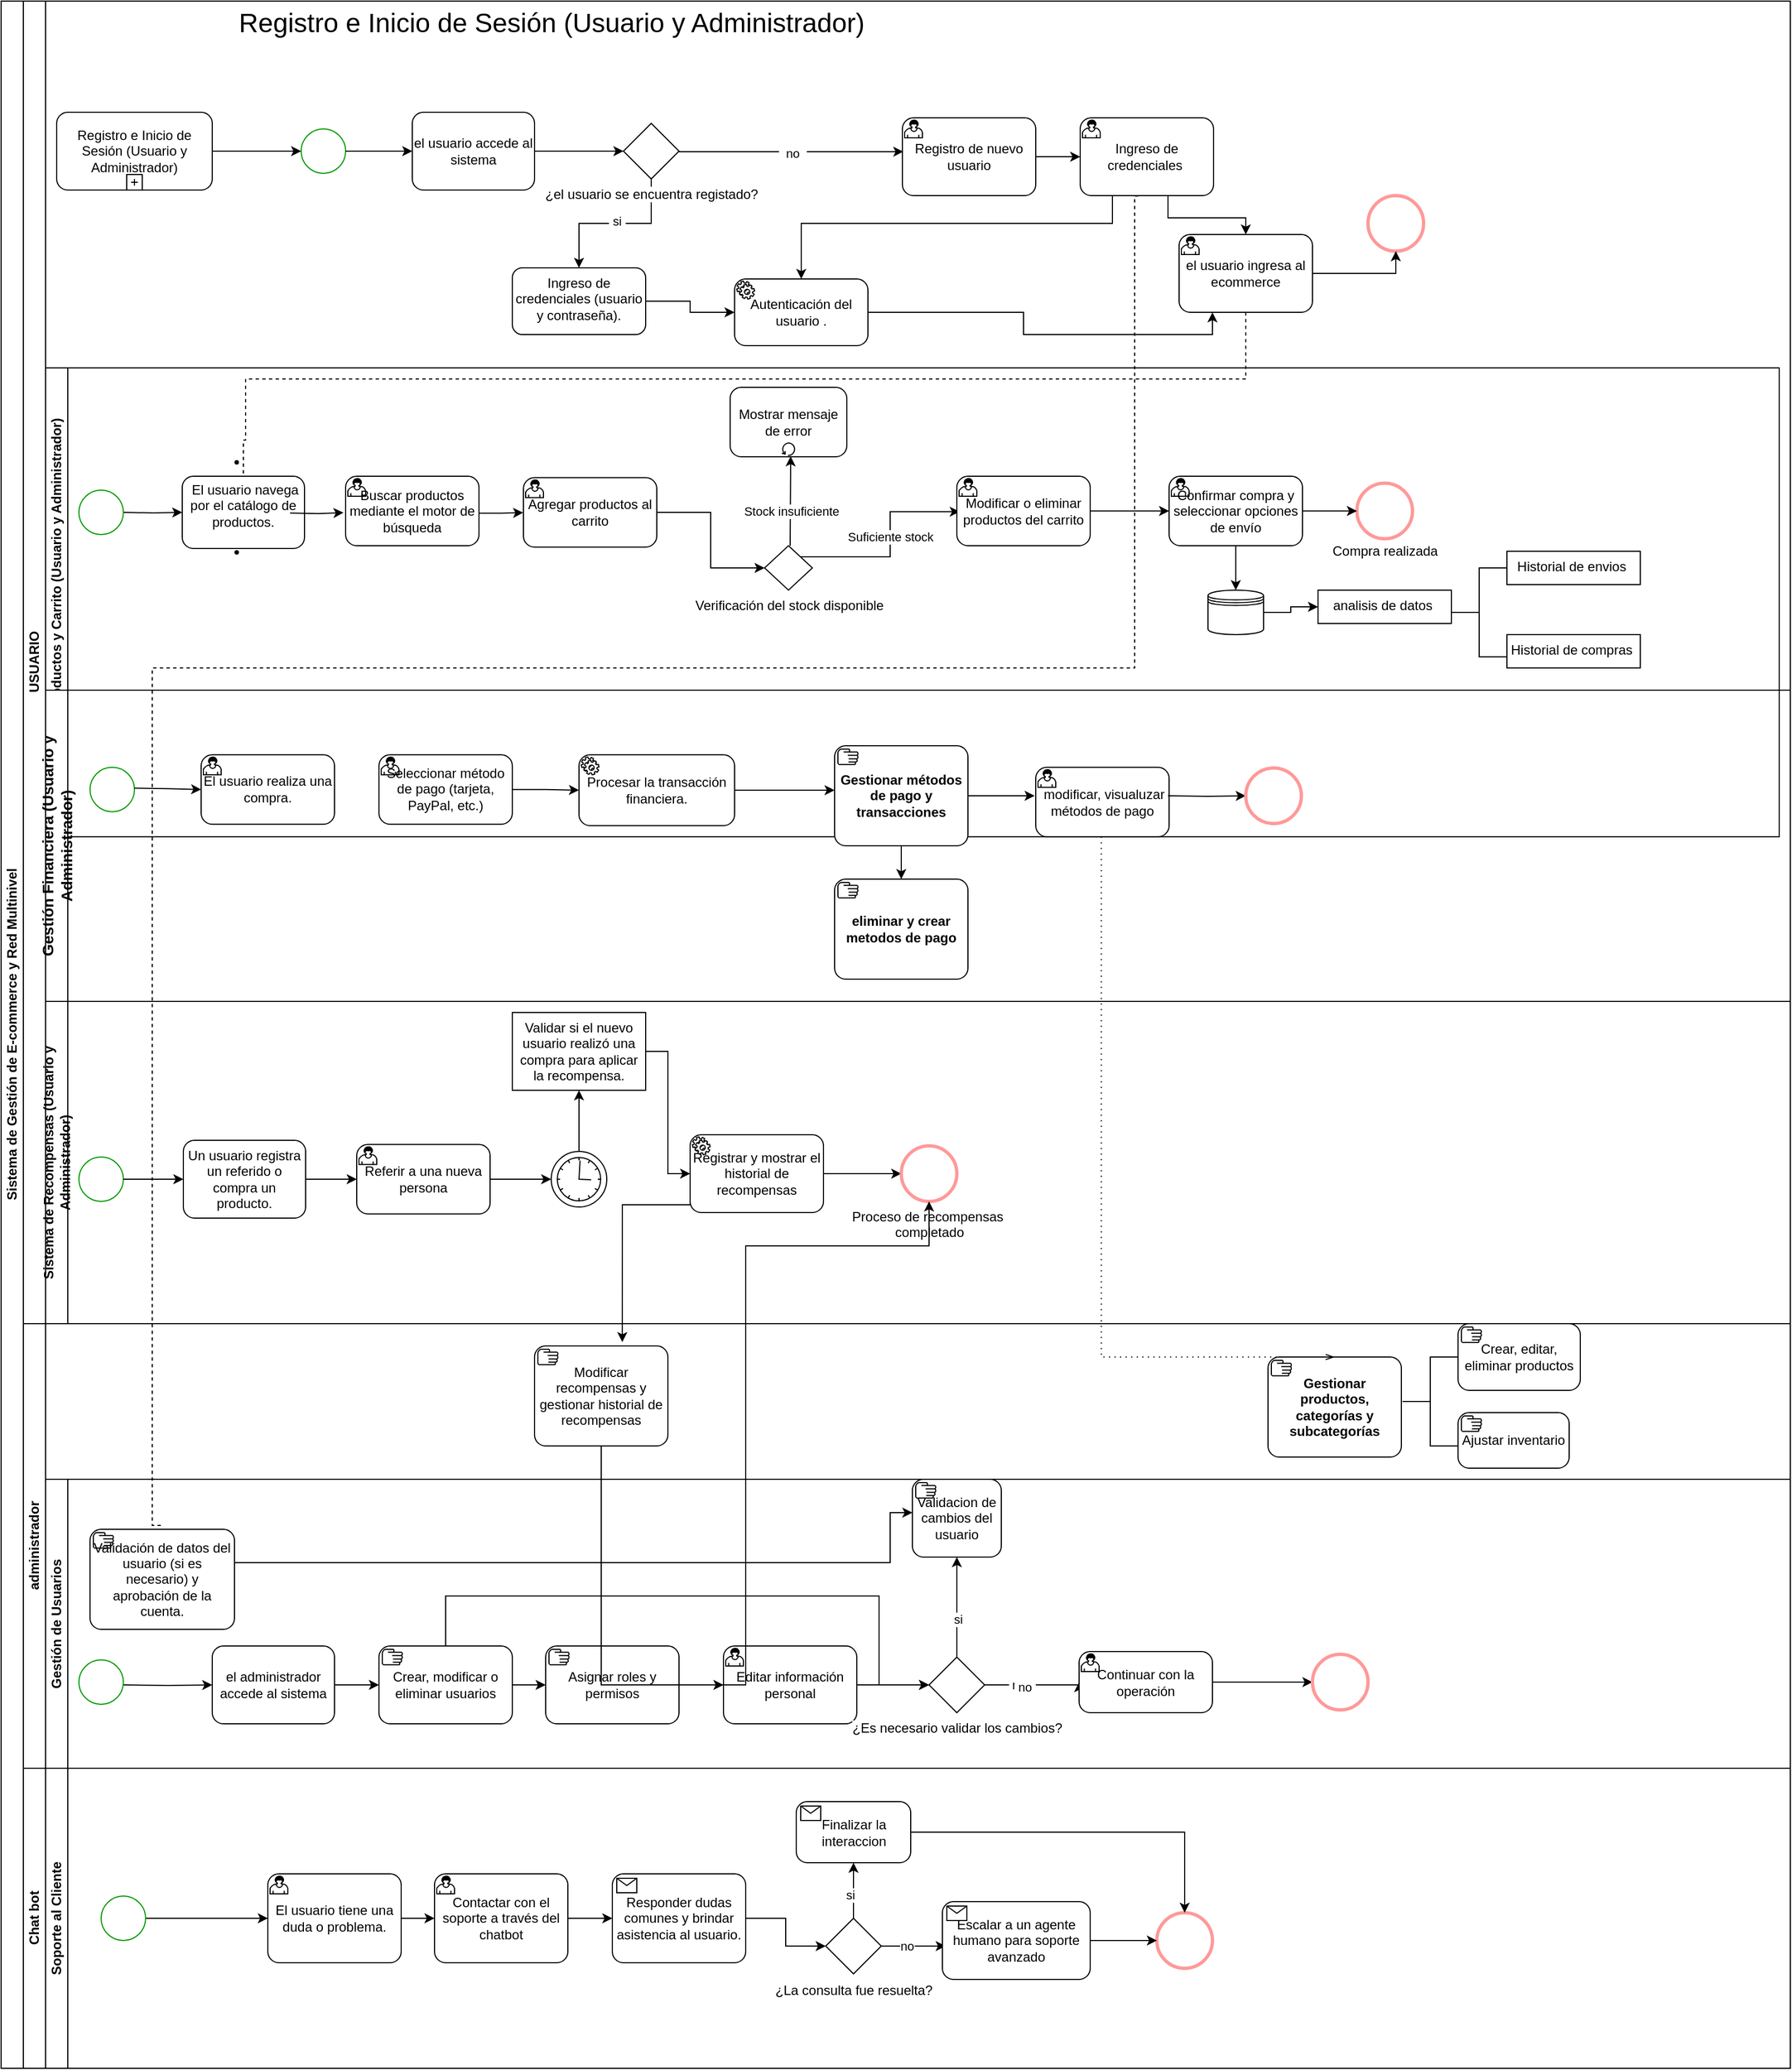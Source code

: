 <mxfile version="24.7.7">
  <diagram id="prtHgNgQTEPvFCAcTncT" name="Page-1">
    <mxGraphModel grid="1" page="1" gridSize="10" guides="1" tooltips="1" connect="1" arrows="1" fold="1" pageScale="1" pageWidth="827" pageHeight="1169" math="0" shadow="0">
      <root>
        <mxCell id="0" />
        <mxCell id="1" parent="0" />
        <mxCell id="dNxyNK7c78bLwvsdeMH5-19" value=" Sistema de Gestión de E-commerce y Red Multinivel" style="swimlane;html=1;childLayout=stackLayout;resizeParent=1;resizeParentMax=0;horizontal=0;startSize=20;horizontalStack=0;" vertex="1" parent="1">
          <mxGeometry x="60" y="-190" width="1610" height="1860" as="geometry" />
        </mxCell>
        <mxCell id="kRMslQFrHEKZVi2Hvwvo-50" value="" style="edgeStyle=orthogonalEdgeStyle;rounded=0;orthogonalLoop=1;jettySize=auto;html=1;dashed=1;endArrow=none;endFill=0;exitX=0.435;exitY=1.005;exitDx=0;exitDy=0;exitPerimeter=0;entryX=0.504;entryY=-0.039;entryDx=0;entryDy=0;entryPerimeter=0;" edge="1" parent="dNxyNK7c78bLwvsdeMH5-19" source="kRMslQFrHEKZVi2Hvwvo-38" target="kRMslQFrHEKZVi2Hvwvo-49">
          <mxGeometry relative="1" as="geometry">
            <mxPoint x="310" y="450" as="sourcePoint" />
            <mxPoint x="170" y="460" as="targetPoint" />
            <Array as="points">
              <mxPoint x="1020" y="175" />
              <mxPoint x="1020" y="600" />
              <mxPoint x="136" y="600" />
            </Array>
          </mxGeometry>
        </mxCell>
        <mxCell id="dNxyNK7c78bLwvsdeMH5-20" value="USUARIO" style="swimlane;html=1;startSize=20;horizontal=0;" vertex="1" parent="dNxyNK7c78bLwvsdeMH5-19">
          <mxGeometry x="20" width="1590" height="1190" as="geometry">
            <mxRectangle x="20" width="1280" height="30" as="alternateBounds" />
          </mxGeometry>
        </mxCell>
        <mxCell id="dNxyNK7c78bLwvsdeMH5-23" value="" style="ellipse;whiteSpace=wrap;html=1;strokeColor=#009900;" vertex="1" parent="dNxyNK7c78bLwvsdeMH5-20">
          <mxGeometry x="250" y="115" width="40" height="40" as="geometry" />
        </mxCell>
        <mxCell id="kRMslQFrHEKZVi2Hvwvo-9" value="Registro e Inicio de Sesión (Usuario y Administrador)" style="points=[[0.25,0,0],[0.5,0,0],[0.75,0,0],[1,0.25,0],[1,0.5,0],[1,0.75,0],[0.75,1,0],[0.5,1,0],[0.25,1,0],[0,0.75,0],[0,0.5,0],[0,0.25,0]];shape=mxgraph.bpmn.task;whiteSpace=wrap;rectStyle=rounded;size=10;html=1;container=1;expand=0;collapsible=0;taskMarker=abstract;isLoopSub=1;" vertex="1" parent="dNxyNK7c78bLwvsdeMH5-20">
          <mxGeometry x="30" y="100" width="140" height="70" as="geometry" />
        </mxCell>
        <mxCell id="kRMslQFrHEKZVi2Hvwvo-16" value="el usuario accede al sistema" style="points=[[0.25,0,0],[0.5,0,0],[0.75,0,0],[1,0.25,0],[1,0.5,0],[1,0.75,0],[0.75,1,0],[0.5,1,0],[0.25,1,0],[0,0.75,0],[0,0.5,0],[0,0.25,0]];shape=mxgraph.bpmn.task;whiteSpace=wrap;rectStyle=rounded;size=10;html=1;container=1;expand=0;collapsible=0;taskMarker=abstract;" vertex="1" parent="dNxyNK7c78bLwvsdeMH5-20">
          <mxGeometry x="350" y="100" width="110" height="70" as="geometry" />
        </mxCell>
        <mxCell id="kRMslQFrHEKZVi2Hvwvo-17" style="edgeStyle=orthogonalEdgeStyle;rounded=0;orthogonalLoop=1;jettySize=auto;html=1;entryX=0;entryY=0.5;entryDx=0;entryDy=0;exitX=1;exitY=0.5;exitDx=0;exitDy=0;exitPerimeter=0;" edge="1" parent="dNxyNK7c78bLwvsdeMH5-20" source="kRMslQFrHEKZVi2Hvwvo-9" target="dNxyNK7c78bLwvsdeMH5-23">
          <mxGeometry relative="1" as="geometry">
            <mxPoint x="191" y="135" as="sourcePoint" />
          </mxGeometry>
        </mxCell>
        <mxCell id="kRMslQFrHEKZVi2Hvwvo-18" style="edgeStyle=orthogonalEdgeStyle;rounded=0;orthogonalLoop=1;jettySize=auto;html=1;entryX=0;entryY=0.5;entryDx=0;entryDy=0;entryPerimeter=0;" edge="1" parent="dNxyNK7c78bLwvsdeMH5-20" source="dNxyNK7c78bLwvsdeMH5-23" target="kRMslQFrHEKZVi2Hvwvo-16">
          <mxGeometry relative="1" as="geometry" />
        </mxCell>
        <mxCell id="kRMslQFrHEKZVi2Hvwvo-33" style="edgeStyle=orthogonalEdgeStyle;rounded=0;orthogonalLoop=1;jettySize=auto;html=1;exitX=1;exitY=0.5;exitDx=0;exitDy=0;exitPerimeter=0;entryX=0;entryY=0.5;entryDx=0;entryDy=0;entryPerimeter=0;" edge="1" parent="dNxyNK7c78bLwvsdeMH5-20" source="kRMslQFrHEKZVi2Hvwvo-25" target="kRMslQFrHEKZVi2Hvwvo-38">
          <mxGeometry relative="1" as="geometry">
            <mxPoint x="741.04" y="190.04" as="targetPoint" />
          </mxGeometry>
        </mxCell>
        <mxCell id="kRMslQFrHEKZVi2Hvwvo-25" value="Registro de nuevo usuario" style="points=[[0.25,0,0],[0.5,0,0],[0.75,0,0],[1,0.25,0],[1,0.5,0],[1,0.75,0],[0.75,1,0],[0.5,1,0],[0.25,1,0],[0,0.75,0],[0,0.5,0],[0,0.25,0]];shape=mxgraph.bpmn.task;whiteSpace=wrap;rectStyle=rounded;size=10;html=1;container=1;expand=0;collapsible=0;taskMarker=user;" vertex="1" parent="dNxyNK7c78bLwvsdeMH5-20">
          <mxGeometry x="791" y="105" width="120" height="70" as="geometry" />
        </mxCell>
        <mxCell id="kRMslQFrHEKZVi2Hvwvo-26" style="edgeStyle=orthogonalEdgeStyle;rounded=0;orthogonalLoop=1;jettySize=auto;html=1;entryX=0.007;entryY=0.435;entryDx=0;entryDy=0;entryPerimeter=0;" edge="1" parent="dNxyNK7c78bLwvsdeMH5-20" source="kRMslQFrHEKZVi2Hvwvo-40" target="kRMslQFrHEKZVi2Hvwvo-25">
          <mxGeometry relative="1" as="geometry">
            <Array as="points">
              <mxPoint x="781" y="135" />
            </Array>
          </mxGeometry>
        </mxCell>
        <mxCell id="kRMslQFrHEKZVi2Hvwvo-42" value="&amp;nbsp; no&amp;nbsp;&amp;nbsp;" style="edgeLabel;html=1;align=center;verticalAlign=middle;resizable=0;points=[];" connectable="0" vertex="1" parent="kRMslQFrHEKZVi2Hvwvo-26">
          <mxGeometry x="0.007" y="-1" relative="1" as="geometry">
            <mxPoint as="offset" />
          </mxGeometry>
        </mxCell>
        <mxCell id="kRMslQFrHEKZVi2Hvwvo-53" style="edgeStyle=orthogonalEdgeStyle;rounded=0;orthogonalLoop=1;jettySize=auto;html=1;exitX=0.25;exitY=1;exitDx=0;exitDy=0;exitPerimeter=0;" edge="1" parent="dNxyNK7c78bLwvsdeMH5-20" source="kRMslQFrHEKZVi2Hvwvo-38" target="kRMslQFrHEKZVi2Hvwvo-47">
          <mxGeometry relative="1" as="geometry">
            <Array as="points">
              <mxPoint x="980" y="175" />
              <mxPoint x="980" y="200" />
              <mxPoint x="700" y="200" />
            </Array>
          </mxGeometry>
        </mxCell>
        <mxCell id="kRMslQFrHEKZVi2Hvwvo-57" style="edgeStyle=orthogonalEdgeStyle;rounded=0;orthogonalLoop=1;jettySize=auto;html=1;entryX=0.5;entryY=0;entryDx=0;entryDy=0;entryPerimeter=0;" edge="1" parent="dNxyNK7c78bLwvsdeMH5-20" source="kRMslQFrHEKZVi2Hvwvo-38" target="A47py78D23ngzEgBXKSp-94">
          <mxGeometry relative="1" as="geometry">
            <Array as="points">
              <mxPoint x="1030" y="195" />
              <mxPoint x="1100" y="195" />
            </Array>
          </mxGeometry>
        </mxCell>
        <mxCell id="kRMslQFrHEKZVi2Hvwvo-38" value="Ingreso de credenciales&amp;nbsp;" style="points=[[0.25,0,0],[0.5,0,0],[0.75,0,0],[1,0.25,0],[1,0.5,0],[1,0.75,0],[0.75,1,0],[0.5,1,0],[0.25,1,0],[0,0.75,0],[0,0.5,0],[0,0.25,0]];shape=mxgraph.bpmn.task;whiteSpace=wrap;rectStyle=rounded;size=10;html=1;container=1;expand=0;collapsible=0;taskMarker=user;" vertex="1" parent="dNxyNK7c78bLwvsdeMH5-20">
          <mxGeometry x="951" y="105" width="120" height="70" as="geometry" />
        </mxCell>
        <mxCell id="kRMslQFrHEKZVi2Hvwvo-39" value="" style="edgeStyle=orthogonalEdgeStyle;rounded=0;orthogonalLoop=1;jettySize=auto;html=1;entryX=0;entryY=0.5;entryDx=0;entryDy=0;entryPerimeter=0;" edge="1" parent="dNxyNK7c78bLwvsdeMH5-20" source="kRMslQFrHEKZVi2Hvwvo-16" target="kRMslQFrHEKZVi2Hvwvo-40">
          <mxGeometry relative="1" as="geometry">
            <mxPoint x="651" y="195" as="sourcePoint" />
            <mxPoint x="861" y="195" as="targetPoint" />
          </mxGeometry>
        </mxCell>
        <mxCell id="kRMslQFrHEKZVi2Hvwvo-46" value="" style="edgeStyle=orthogonalEdgeStyle;rounded=0;orthogonalLoop=1;jettySize=auto;html=1;" edge="1" parent="dNxyNK7c78bLwvsdeMH5-20" source="kRMslQFrHEKZVi2Hvwvo-40" target="kRMslQFrHEKZVi2Hvwvo-43">
          <mxGeometry relative="1" as="geometry" />
        </mxCell>
        <mxCell id="kRMslQFrHEKZVi2Hvwvo-54" value="&amp;nbsp;si&amp;nbsp;" style="edgeLabel;html=1;align=center;verticalAlign=middle;resizable=0;points=[];" connectable="0" vertex="1" parent="kRMslQFrHEKZVi2Hvwvo-46">
          <mxGeometry x="-0.017" y="-2" relative="1" as="geometry">
            <mxPoint as="offset" />
          </mxGeometry>
        </mxCell>
        <mxCell id="kRMslQFrHEKZVi2Hvwvo-40" value="¿el usuario se encuentra registado?" style="points=[[0.25,0.25,0],[0.5,0,0],[0.75,0.25,0],[1,0.5,0],[0.75,0.75,0],[0.5,1,0],[0.25,0.75,0],[0,0.5,0]];shape=mxgraph.bpmn.gateway2;html=1;verticalLabelPosition=bottom;labelBackgroundColor=#ffffff;verticalAlign=top;align=center;perimeter=rhombusPerimeter;outlineConnect=0;outline=none;symbol=none;" vertex="1" parent="dNxyNK7c78bLwvsdeMH5-20">
          <mxGeometry x="540" y="110" width="50" height="50" as="geometry" />
        </mxCell>
        <mxCell id="kRMslQFrHEKZVi2Hvwvo-43" value="Ingreso de credenciales (usuario y contraseña)." style="rounded=1;whiteSpace=wrap;html=1;verticalAlign=top;labelBackgroundColor=#ffffff;" vertex="1" parent="dNxyNK7c78bLwvsdeMH5-20">
          <mxGeometry x="440" y="240" width="120" height="60" as="geometry" />
        </mxCell>
        <mxCell id="kRMslQFrHEKZVi2Hvwvo-56" style="edgeStyle=orthogonalEdgeStyle;rounded=0;orthogonalLoop=1;jettySize=auto;html=1;entryX=0.25;entryY=1;entryDx=0;entryDy=0;entryPerimeter=0;" edge="1" parent="dNxyNK7c78bLwvsdeMH5-20" source="kRMslQFrHEKZVi2Hvwvo-47" target="A47py78D23ngzEgBXKSp-94">
          <mxGeometry relative="1" as="geometry">
            <Array as="points">
              <mxPoint x="900" y="280" />
              <mxPoint x="900" y="300" />
              <mxPoint x="1070" y="300" />
            </Array>
          </mxGeometry>
        </mxCell>
        <mxCell id="kRMslQFrHEKZVi2Hvwvo-47" value="Autenticación del usuario ." style="points=[[0.25,0,0],[0.5,0,0],[0.75,0,0],[1,0.25,0],[1,0.5,0],[1,0.75,0],[0.75,1,0],[0.5,1,0],[0.25,1,0],[0,0.75,0],[0,0.5,0],[0,0.25,0]];shape=mxgraph.bpmn.task;whiteSpace=wrap;rectStyle=rounded;size=10;html=1;container=1;expand=0;collapsible=0;taskMarker=service;" vertex="1" parent="dNxyNK7c78bLwvsdeMH5-20">
          <mxGeometry x="640" y="250" width="120" height="60" as="geometry" />
        </mxCell>
        <mxCell id="kRMslQFrHEKZVi2Hvwvo-48" style="edgeStyle=orthogonalEdgeStyle;rounded=0;orthogonalLoop=1;jettySize=auto;html=1;entryX=0;entryY=0.5;entryDx=0;entryDy=0;entryPerimeter=0;" edge="1" parent="dNxyNK7c78bLwvsdeMH5-20" source="kRMslQFrHEKZVi2Hvwvo-43" target="kRMslQFrHEKZVi2Hvwvo-47">
          <mxGeometry relative="1" as="geometry" />
        </mxCell>
        <mxCell id="kRMslQFrHEKZVi2Hvwvo-55" value="" style="points=[[0.145,0.145,0],[0.5,0,0],[0.855,0.145,0],[1,0.5,0],[0.855,0.855,0],[0.5,1,0],[0.145,0.855,0],[0,0.5,0]];shape=mxgraph.bpmn.event;html=1;verticalLabelPosition=bottom;labelBackgroundColor=#ffffff;verticalAlign=top;align=center;perimeter=ellipsePerimeter;outlineConnect=0;aspect=fixed;outline=end;symbol=terminate2;strokeColor=#FF9999;" vertex="1" parent="dNxyNK7c78bLwvsdeMH5-20">
          <mxGeometry x="1210" y="175" width="50" height="50" as="geometry" />
        </mxCell>
        <mxCell id="OOzf54ysDq5W26KnDFyI-5" value="&lt;div&gt;&lt;font style=&quot;font-size: 24px;&quot;&gt;Registro e Inicio de Sesión (Usuario y Administrador)&lt;/font&gt;&lt;br&gt;&lt;/div&gt;" style="text;html=1;align=center;verticalAlign=middle;resizable=0;points=[];autosize=1;strokeColor=none;fillColor=none;" vertex="1" parent="dNxyNK7c78bLwvsdeMH5-20">
          <mxGeometry x="180" width="590" height="40" as="geometry" />
        </mxCell>
        <mxCell id="A47py78D23ngzEgBXKSp-87" value="&lt;div style=&quot;&quot;&gt;&amp;nbsp;Gestión de Productos y Carrito (Usuario y Administrador)&lt;br&gt;&lt;/div&gt;" style="swimlane;startSize=20;horizontal=0;html=1;whiteSpace=wrap;" vertex="1" parent="dNxyNK7c78bLwvsdeMH5-20">
          <mxGeometry x="20" y="330" width="1560" height="421.88" as="geometry" />
        </mxCell>
        <mxCell id="A47py78D23ngzEgBXKSp-92" style="edgeStyle=orthogonalEdgeStyle;rounded=0;orthogonalLoop=1;jettySize=auto;html=1;entryX=0;entryY=0.5;entryDx=0;entryDy=0;entryPerimeter=0;" edge="1" parent="A47py78D23ngzEgBXKSp-87" target="A47py78D23ngzEgBXKSp-90">
          <mxGeometry relative="1" as="geometry">
            <mxPoint x="120" y="130" as="targetPoint" />
            <mxPoint x="70.0" y="130" as="sourcePoint" />
          </mxGeometry>
        </mxCell>
        <mxCell id="A47py78D23ngzEgBXKSp-89" value="" style="ellipse;whiteSpace=wrap;html=1;strokeColor=#009900;" vertex="1" parent="A47py78D23ngzEgBXKSp-87">
          <mxGeometry x="30" y="110" width="40" height="40" as="geometry" />
        </mxCell>
        <mxCell id="A47py78D23ngzEgBXKSp-90" value="&lt;li&gt;&lt;p&gt;&amp;nbsp;El usuario navega por el catálogo de productos.&lt;/p&gt;&lt;/li&gt;&lt;li&gt;&lt;p&gt;&lt;/p&gt;&lt;/li&gt;" style="points=[[0.25,0,0],[0.5,0,0],[0.75,0,0],[1,0.25,0],[1,0.5,0],[1,0.75,0],[0.75,1,0],[0.5,1,0],[0.25,1,0],[0,0.75,0],[0,0.5,0],[0,0.25,0]];shape=mxgraph.bpmn.task;whiteSpace=wrap;rectStyle=rounded;size=10;html=1;container=1;expand=0;collapsible=0;taskMarker=abstract;" vertex="1" parent="A47py78D23ngzEgBXKSp-87">
          <mxGeometry x="123" y="97.5" width="110" height="65" as="geometry" />
        </mxCell>
        <mxCell id="A47py78D23ngzEgBXKSp-96" value="Buscar productos mediante el motor de búsqueda" style="points=[[0.25,0,0],[0.5,0,0],[0.75,0,0],[1,0.25,0],[1,0.5,0],[1,0.75,0],[0.75,1,0],[0.5,1,0],[0.25,1,0],[0,0.75,0],[0,0.5,0],[0,0.25,0]];shape=mxgraph.bpmn.task;whiteSpace=wrap;rectStyle=rounded;size=10;html=1;container=1;expand=0;collapsible=0;taskMarker=user;" vertex="1" parent="A47py78D23ngzEgBXKSp-87">
          <mxGeometry x="270" y="97.5" width="120" height="62.5" as="geometry" />
        </mxCell>
        <mxCell id="A47py78D23ngzEgBXKSp-97" style="edgeStyle=orthogonalEdgeStyle;rounded=0;orthogonalLoop=1;jettySize=auto;html=1;entryX=-0.016;entryY=0.525;entryDx=0;entryDy=0;entryPerimeter=0;" edge="1" parent="A47py78D23ngzEgBXKSp-87" target="A47py78D23ngzEgBXKSp-96">
          <mxGeometry relative="1" as="geometry">
            <mxPoint x="220" y="130.63" as="sourcePoint" />
            <mxPoint x="257" y="129.38" as="targetPoint" />
          </mxGeometry>
        </mxCell>
        <mxCell id="A47py78D23ngzEgBXKSp-99" style="edgeStyle=orthogonalEdgeStyle;rounded=0;orthogonalLoop=1;jettySize=auto;html=1;entryX=-0.002;entryY=0.546;entryDx=0;entryDy=0;entryPerimeter=0;exitX=0.996;exitY=0.531;exitDx=0;exitDy=0;exitPerimeter=0;" edge="1" parent="A47py78D23ngzEgBXKSp-87" source="A47py78D23ngzEgBXKSp-96">
          <mxGeometry relative="1" as="geometry">
            <mxPoint x="380" y="130.621" as="sourcePoint" />
            <mxPoint x="429.76" y="130.26" as="targetPoint" />
            <Array as="points">
              <mxPoint x="410" y="131" />
            </Array>
          </mxGeometry>
        </mxCell>
        <mxCell id="A47py78D23ngzEgBXKSp-108" style="edgeStyle=orthogonalEdgeStyle;rounded=0;orthogonalLoop=1;jettySize=auto;html=1;" edge="1" parent="A47py78D23ngzEgBXKSp-87" source="A47py78D23ngzEgBXKSp-100" target="A47py78D23ngzEgBXKSp-101">
          <mxGeometry relative="1" as="geometry">
            <mxPoint x="610" y="160" as="targetPoint" />
          </mxGeometry>
        </mxCell>
        <mxCell id="A47py78D23ngzEgBXKSp-100" value="Agregar productos al carrito" style="points=[[0.25,0,0],[0.5,0,0],[0.75,0,0],[1,0.25,0],[1,0.5,0],[1,0.75,0],[0.75,1,0],[0.5,1,0],[0.25,1,0],[0,0.75,0],[0,0.5,0],[0,0.25,0]];shape=mxgraph.bpmn.task;whiteSpace=wrap;rectStyle=rounded;size=10;html=1;container=1;expand=0;collapsible=0;taskMarker=user;" vertex="1" parent="A47py78D23ngzEgBXKSp-87">
          <mxGeometry x="430" y="98.75" width="120" height="62.5" as="geometry" />
        </mxCell>
        <mxCell id="A47py78D23ngzEgBXKSp-101" value="Verificación del stock disponible" style="points=[[0.25,0.25,0],[0.5,0,0],[0.75,0.25,0],[1,0.5,0],[0.75,0.75,0],[0.5,1,0],[0.25,0.75,0],[0,0.5,0]];shape=mxgraph.bpmn.gateway2;html=1;verticalLabelPosition=bottom;labelBackgroundColor=#ffffff;verticalAlign=top;align=center;perimeter=rhombusPerimeter;outlineConnect=0;outline=none;symbol=none;" vertex="1" parent="A47py78D23ngzEgBXKSp-87">
          <mxGeometry x="647" y="160" width="43" height="40" as="geometry" />
        </mxCell>
        <mxCell id="A47py78D23ngzEgBXKSp-104" style="edgeStyle=orthogonalEdgeStyle;rounded=0;orthogonalLoop=1;jettySize=auto;html=1;entryX=0.519;entryY=0.993;entryDx=0;entryDy=0;entryPerimeter=0;" edge="1" parent="A47py78D23ngzEgBXKSp-87" target="A47py78D23ngzEgBXKSp-107">
          <mxGeometry relative="1" as="geometry">
            <mxPoint x="670" y="160" as="sourcePoint" />
            <mxPoint x="635" y="100" as="targetPoint" />
          </mxGeometry>
        </mxCell>
        <mxCell id="A47py78D23ngzEgBXKSp-106" value="Stock insuficiente" style="edgeLabel;html=1;align=center;verticalAlign=middle;resizable=0;points=[];" connectable="0" vertex="1" parent="A47py78D23ngzEgBXKSp-104">
          <mxGeometry x="-0.229" y="-1" relative="1" as="geometry">
            <mxPoint as="offset" />
          </mxGeometry>
        </mxCell>
        <mxCell id="A47py78D23ngzEgBXKSp-105" style="edgeStyle=orthogonalEdgeStyle;rounded=0;orthogonalLoop=1;jettySize=auto;html=1;entryX=0.022;entryY=0.511;entryDx=0;entryDy=0;entryPerimeter=0;exitX=0.75;exitY=0.25;exitDx=0;exitDy=0;exitPerimeter=0;" edge="1" parent="A47py78D23ngzEgBXKSp-87" source="A47py78D23ngzEgBXKSp-101" target="A47py78D23ngzEgBXKSp-109">
          <mxGeometry relative="1" as="geometry">
            <mxPoint x="700" y="180" as="sourcePoint" />
            <mxPoint x="790" y="130" as="targetPoint" />
            <Array as="points">
              <mxPoint x="760" y="170" />
              <mxPoint x="760" y="129" />
            </Array>
          </mxGeometry>
        </mxCell>
        <mxCell id="A47py78D23ngzEgBXKSp-303" value="Suficiente stock" style="edgeLabel;html=1;align=center;verticalAlign=middle;resizable=0;points=[];" connectable="0" vertex="1" parent="A47py78D23ngzEgBXKSp-105">
          <mxGeometry x="0.079" relative="1" as="geometry">
            <mxPoint as="offset" />
          </mxGeometry>
        </mxCell>
        <mxCell id="A47py78D23ngzEgBXKSp-107" value="Mostrar mensaje de error" style="points=[[0.25,0,0],[0.5,0,0],[0.75,0,0],[1,0.25,0],[1,0.5,0],[1,0.75,0],[0.75,1,0],[0.5,1,0],[0.25,1,0],[0,0.75,0],[0,0.5,0],[0,0.25,0]];shape=mxgraph.bpmn.task;whiteSpace=wrap;rectStyle=rounded;size=10;html=1;container=1;expand=0;collapsible=0;taskMarker=abstract;isLoopStandard=1;" vertex="1" parent="A47py78D23ngzEgBXKSp-87">
          <mxGeometry x="616" y="17.5" width="105" height="62.5" as="geometry" />
        </mxCell>
        <mxCell id="A47py78D23ngzEgBXKSp-109" value="Modificar o eliminar productos del carrito" style="points=[[0.25,0,0],[0.5,0,0],[0.75,0,0],[1,0.25,0],[1,0.5,0],[1,0.75,0],[0.75,1,0],[0.5,1,0],[0.25,1,0],[0,0.75,0],[0,0.5,0],[0,0.25,0]];shape=mxgraph.bpmn.task;whiteSpace=wrap;rectStyle=rounded;size=10;html=1;container=1;expand=0;collapsible=0;taskMarker=user;" vertex="1" parent="A47py78D23ngzEgBXKSp-87">
          <mxGeometry x="820" y="97.5" width="120" height="62.5" as="geometry" />
        </mxCell>
        <mxCell id="A47py78D23ngzEgBXKSp-112" value="" style="points=[[0.145,0.145,0],[0.5,0,0],[0.855,0.145,0],[1,0.5,0],[0.855,0.855,0],[0.5,1,0],[0.145,0.855,0],[0,0.5,0]];shape=mxgraph.bpmn.event;html=1;verticalLabelPosition=bottom;labelBackgroundColor=#ffffff;verticalAlign=top;align=center;perimeter=ellipsePerimeter;outlineConnect=0;aspect=fixed;outline=end;symbol=terminate2;strokeColor=#FF9999;fontStyle=1" vertex="1" parent="A47py78D23ngzEgBXKSp-87">
          <mxGeometry x="1180" y="103.75" width="50" height="50" as="geometry" />
        </mxCell>
        <mxCell id="A47py78D23ngzEgBXKSp-114" value="Compra realizada" style="text;html=1;align=center;verticalAlign=middle;resizable=0;points=[];autosize=1;strokeColor=none;fillColor=none;" vertex="1" parent="A47py78D23ngzEgBXKSp-87">
          <mxGeometry x="1145" y="150" width="120" height="30" as="geometry" />
        </mxCell>
        <mxCell id="A47py78D23ngzEgBXKSp-296" style="edgeStyle=orthogonalEdgeStyle;rounded=0;orthogonalLoop=1;jettySize=auto;html=1;" edge="1" parent="A47py78D23ngzEgBXKSp-87" source="A47py78D23ngzEgBXKSp-294" target="A47py78D23ngzEgBXKSp-112">
          <mxGeometry relative="1" as="geometry" />
        </mxCell>
        <mxCell id="A47py78D23ngzEgBXKSp-316" style="edgeStyle=orthogonalEdgeStyle;rounded=0;orthogonalLoop=1;jettySize=auto;html=1;entryX=0.5;entryY=0;entryDx=0;entryDy=0;" edge="1" parent="A47py78D23ngzEgBXKSp-87" source="A47py78D23ngzEgBXKSp-294" target="A47py78D23ngzEgBXKSp-315">
          <mxGeometry relative="1" as="geometry">
            <mxPoint x="1071" y="170" as="targetPoint" />
          </mxGeometry>
        </mxCell>
        <mxCell id="A47py78D23ngzEgBXKSp-294" value="Confirmar compra y seleccionar opciones de envío" style="points=[[0.25,0,0],[0.5,0,0],[0.75,0,0],[1,0.25,0],[1,0.5,0],[1,0.75,0],[0.75,1,0],[0.5,1,0],[0.25,1,0],[0,0.75,0],[0,0.5,0],[0,0.25,0]];shape=mxgraph.bpmn.task;whiteSpace=wrap;rectStyle=rounded;size=10;html=1;container=1;expand=0;collapsible=0;taskMarker=user;" vertex="1" parent="A47py78D23ngzEgBXKSp-87">
          <mxGeometry x="1011" y="97.5" width="120" height="62.5" as="geometry" />
        </mxCell>
        <mxCell id="A47py78D23ngzEgBXKSp-295" style="edgeStyle=orthogonalEdgeStyle;rounded=0;orthogonalLoop=1;jettySize=auto;html=1;entryX=0;entryY=0.5;entryDx=0;entryDy=0;entryPerimeter=0;" edge="1" parent="A47py78D23ngzEgBXKSp-87" source="A47py78D23ngzEgBXKSp-109" target="A47py78D23ngzEgBXKSp-294">
          <mxGeometry relative="1" as="geometry" />
        </mxCell>
        <mxCell id="A47py78D23ngzEgBXKSp-319" value="" style="edgeStyle=orthogonalEdgeStyle;rounded=0;orthogonalLoop=1;jettySize=auto;html=1;" edge="1" parent="A47py78D23ngzEgBXKSp-87" source="A47py78D23ngzEgBXKSp-315" target="A47py78D23ngzEgBXKSp-318">
          <mxGeometry relative="1" as="geometry" />
        </mxCell>
        <mxCell id="A47py78D23ngzEgBXKSp-315" value="" style="shape=datastore;html=1;labelPosition=center;verticalLabelPosition=bottom;align=center;verticalAlign=top;" vertex="1" parent="A47py78D23ngzEgBXKSp-87">
          <mxGeometry x="1046" y="200" width="50" height="40" as="geometry" />
        </mxCell>
        <mxCell id="A47py78D23ngzEgBXKSp-318" value="analisis de datos&amp;nbsp;" style="whiteSpace=wrap;html=1;verticalAlign=top;" vertex="1" parent="A47py78D23ngzEgBXKSp-87">
          <mxGeometry x="1145" y="200" width="120" height="30" as="geometry" />
        </mxCell>
        <mxCell id="A47py78D23ngzEgBXKSp-320" value="" style="html=1;shape=mxgraph.flowchart.annotation_2;align=left;labelPosition=right;" vertex="1" parent="A47py78D23ngzEgBXKSp-87">
          <mxGeometry x="1265" y="180" width="50" height="80" as="geometry" />
        </mxCell>
        <mxCell id="A47py78D23ngzEgBXKSp-321" value="Histor&lt;span style=&quot;color: rgba(0, 0, 0, 0); font-family: monospace; font-size: 0px; text-align: start; text-wrap: nowrap;&quot;&gt;%3CmxGraphModel%3E%3Croot%3E%3CmxCell%20id%3D%220%22%2F%3E%3CmxCell%20id%3D%221%22%20parent%3D%220%22%2F%3E%3CmxCell%20id%3D%222%22%20value%3D%22analisis%20de%20datos%26amp%3Bnbsp%3B%22%20style%3D%22whiteSpace%3Dwrap%3Bhtml%3D1%3BverticalAlign%3Dtop%3B%22%20vertex%3D%221%22%20parent%3D%221%22%3E%3CmxGeometry%20x%3D%221245%22%20y%3D%22340%22%20width%3D%22120%22%20height%3D%2230%22%20as%3D%22geometry%22%2F%3E%3C%2FmxCell%3E%3C%2Froot%3E%3C%2FmxGraphModel%3E&lt;/span&gt;&lt;span style=&quot;color: rgba(0, 0, 0, 0); font-family: monospace; font-size: 0px; text-align: start; text-wrap: nowrap;&quot;&gt;%3CmxGraphModel%3E%3Croot%3E%3CmxCell%20id%3D%220%22%2F%3E%3CmxCell%20id%3D%221%22%20parent%3D%220%22%2F%3E%3CmxCell%20id%3D%222%22%20value%3D%22analisis%20de%20datos%26amp%3Bnbsp%3B%22%20style%3D%22whiteSpace%3Dwrap%3Bhtml%3D1%3BverticalAlign%3Dtop%3B%22%20vertex%3D%221%22%20parent%3D%221%22%3E%3CmxGeometry%20x%3D%221245%22%20y%3D%22340%22%20width%3D%22120%22%20height%3D%2230%22%20as%3D%22geometry%22%2F%3E%3C%2FmxCell%3E%3C%2Froot%3E%3C%2FmxGraphModel%3E&lt;/span&gt;ial de envios&amp;nbsp;" style="whiteSpace=wrap;html=1;verticalAlign=top;" vertex="1" parent="A47py78D23ngzEgBXKSp-87">
          <mxGeometry x="1315" y="165" width="120" height="30" as="geometry" />
        </mxCell>
        <mxCell id="A47py78D23ngzEgBXKSp-322" value="Histor&lt;span style=&quot;color: rgba(0, 0, 0, 0); font-family: monospace; font-size: 0px; text-align: start; text-wrap: nowrap;&quot;&gt;%3CmxGraphModel%3E%3Croot%3E%3CmxCell%20id%3D%220%22%2F%3E%3CmxCell%20id%3D%221%22%20parent%3D%220%22%2F%3E%3CmxCell%20id%3D%222%22%20value%3D%22analisis%20de%20datos%26amp%3Bnbsp%3B%22%20style%3D%22whiteSpace%3Dwrap%3Bhtml%3D1%3BverticalAlign%3Dtop%3B%22%20vertex%3D%221%22%20parent%3D%221%22%3E%3CmxGeometry%20x%3D%221245%22%20y%3D%22340%22%20width%3D%22120%22%20height%3D%2230%22%20as%3D%22geometry%22%2F%3E%3C%2FmxCell%3E%3C%2Froot%3E%3C%2FmxGraphModel%3E&lt;/span&gt;&lt;span style=&quot;color: rgba(0, 0, 0, 0); font-family: monospace; font-size: 0px; text-align: start; text-wrap: nowrap;&quot;&gt;%3CmxGraphModel%3E%3Croot%3E%3CmxCell%20id%3D%220%22%2F%3E%3CmxCell%20id%3D%221%22%20parent%3D%220%22%2F%3E%3CmxCell%20id%3D%222%22%20value%3D%22analisis%20de%20datos%26amp%3Bnbsp%3B%22%20style%3D%22whiteSpace%3Dwrap%3Bhtml%3D1%3BverticalAlign%3Dtop%3B%22%20vertex%3D%221%22%20parent%3D%221%22%3E%3CmxGeometry%20x%3D%221245%22%20y%3D%22340%22%20width%3D%22120%22%20height%3D%2230%22%20as%3D%22geometry%22%2F%3E%3C%2FmxCell%3E%3C%2Froot%3E%3C%2FmxGraphModel%3E&lt;/span&gt;ial de compras&amp;nbsp;" style="whiteSpace=wrap;html=1;verticalAlign=top;" vertex="1" parent="A47py78D23ngzEgBXKSp-87">
          <mxGeometry x="1315" y="240" width="120" height="30" as="geometry" />
        </mxCell>
        <mxCell id="A47py78D23ngzEgBXKSp-325" value="&lt;br&gt;&amp;nbsp;modificar, visualuzar métodos de pago&lt;div&gt;&lt;br style=&quot;font-weight: 700;&quot;&gt;&lt;/div&gt;" style="points=[[0.25,0,0],[0.5,0,0],[0.75,0,0],[1,0.25,0],[1,0.5,0],[1,0.75,0],[0.75,1,0],[0.5,1,0],[0.25,1,0],[0,0.75,0],[0,0.5,0],[0,0.25,0]];shape=mxgraph.bpmn.task;whiteSpace=wrap;rectStyle=rounded;size=10;html=1;container=1;expand=0;collapsible=0;taskMarker=user;" vertex="1" parent="A47py78D23ngzEgBXKSp-87">
          <mxGeometry x="891" y="359.38" width="120" height="62.5" as="geometry" />
        </mxCell>
        <mxCell id="A47py78D23ngzEgBXKSp-91" value="" style="edgeStyle=orthogonalEdgeStyle;rounded=0;orthogonalLoop=1;jettySize=auto;html=1;dashed=1;endArrow=none;endFill=0;entryX=0.5;entryY=0;entryDx=0;entryDy=0;entryPerimeter=0;exitX=0.5;exitY=1;exitDx=0;exitDy=0;exitPerimeter=0;" edge="1" parent="dNxyNK7c78bLwvsdeMH5-20" source="A47py78D23ngzEgBXKSp-94" target="A47py78D23ngzEgBXKSp-90">
          <mxGeometry relative="1" as="geometry">
            <mxPoint x="460" y="430" as="sourcePoint" />
            <mxPoint x="-660" y="731" as="targetPoint" />
            <Array as="points">
              <mxPoint x="1100" y="340" />
              <mxPoint x="200" y="340" />
              <mxPoint x="200" y="395" />
            </Array>
          </mxGeometry>
        </mxCell>
        <mxCell id="A47py78D23ngzEgBXKSp-94" value="el usuario ingresa al ecommerce" style="points=[[0.25,0,0],[0.5,0,0],[0.75,0,0],[1,0.25,0],[1,0.5,0],[1,0.75,0],[0.75,1,0],[0.5,1,0],[0.25,1,0],[0,0.75,0],[0,0.5,0],[0,0.25,0]];shape=mxgraph.bpmn.task;whiteSpace=wrap;rectStyle=rounded;size=10;html=1;container=1;expand=0;collapsible=0;taskMarker=user;" vertex="1" parent="dNxyNK7c78bLwvsdeMH5-20">
          <mxGeometry x="1040" y="210" width="120" height="70" as="geometry" />
        </mxCell>
        <mxCell id="A47py78D23ngzEgBXKSp-95" style="edgeStyle=orthogonalEdgeStyle;rounded=0;orthogonalLoop=1;jettySize=auto;html=1;exitX=1;exitY=0.5;exitDx=0;exitDy=0;exitPerimeter=0;" edge="1" parent="dNxyNK7c78bLwvsdeMH5-20" source="A47py78D23ngzEgBXKSp-94" target="kRMslQFrHEKZVi2Hvwvo-55">
          <mxGeometry relative="1" as="geometry">
            <mxPoint x="950" y="280" as="sourcePoint" />
            <mxPoint x="1290" y="280" as="targetPoint" />
            <Array as="points">
              <mxPoint x="1235" y="245" />
            </Array>
          </mxGeometry>
        </mxCell>
        <mxCell id="A47py78D23ngzEgBXKSp-142" value="&lt;h3&gt;&lt;strong&gt;Gestión Financiera (Usuario y Administrador)&lt;/strong&gt;&lt;/h3&gt;" style="swimlane;startSize=20;horizontal=0;html=1;whiteSpace=wrap;" vertex="1" parent="dNxyNK7c78bLwvsdeMH5-20">
          <mxGeometry x="20" y="620" width="1570" height="280" as="geometry" />
        </mxCell>
        <mxCell id="A47py78D23ngzEgBXKSp-143" value="" style="ellipse;whiteSpace=wrap;html=1;strokeColor=#009900;" vertex="1" parent="A47py78D23ngzEgBXKSp-142">
          <mxGeometry x="40" y="69.38" width="40" height="40" as="geometry" />
        </mxCell>
        <mxCell id="A47py78D23ngzEgBXKSp-144" style="edgeStyle=orthogonalEdgeStyle;rounded=0;orthogonalLoop=1;jettySize=auto;html=1;entryX=0;entryY=0.5;entryDx=0;entryDy=0;entryPerimeter=0;" edge="1" parent="A47py78D23ngzEgBXKSp-142" target="A47py78D23ngzEgBXKSp-156">
          <mxGeometry relative="1" as="geometry">
            <mxPoint x="134" y="88.13" as="targetPoint" />
            <mxPoint x="80" y="88.13" as="sourcePoint" />
          </mxGeometry>
        </mxCell>
        <mxCell id="A47py78D23ngzEgBXKSp-156" value="El usuario realiza una compra." style="points=[[0.25,0,0],[0.5,0,0],[0.75,0,0],[1,0.25,0],[1,0.5,0],[1,0.75,0],[0.75,1,0],[0.5,1,0],[0.25,1,0],[0,0.75,0],[0,0.5,0],[0,0.25,0]];shape=mxgraph.bpmn.task;whiteSpace=wrap;rectStyle=rounded;size=10;html=1;container=1;expand=0;collapsible=0;taskMarker=user;" vertex="1" parent="A47py78D23ngzEgBXKSp-142">
          <mxGeometry x="140" y="58.13" width="120" height="62.5" as="geometry" />
        </mxCell>
        <mxCell id="A47py78D23ngzEgBXKSp-159" style="edgeStyle=orthogonalEdgeStyle;rounded=0;orthogonalLoop=1;jettySize=auto;html=1;" edge="1" parent="A47py78D23ngzEgBXKSp-142" source="A47py78D23ngzEgBXKSp-157" target="A47py78D23ngzEgBXKSp-158">
          <mxGeometry relative="1" as="geometry" />
        </mxCell>
        <mxCell id="A47py78D23ngzEgBXKSp-157" value="Seleccionar método de pago (tarjeta, PayPal, etc.)" style="points=[[0.25,0,0],[0.5,0,0],[0.75,0,0],[1,0.25,0],[1,0.5,0],[1,0.75,0],[0.75,1,0],[0.5,1,0],[0.25,1,0],[0,0.75,0],[0,0.5,0],[0,0.25,0]];shape=mxgraph.bpmn.task;whiteSpace=wrap;rectStyle=rounded;size=10;html=1;container=1;expand=0;collapsible=0;taskMarker=user;" vertex="1" parent="A47py78D23ngzEgBXKSp-142">
          <mxGeometry x="300" y="58.13" width="120" height="62.5" as="geometry" />
        </mxCell>
        <mxCell id="A47py78D23ngzEgBXKSp-158" value=" Procesar la transacción financiera." style="points=[[0.25,0,0],[0.5,0,0],[0.75,0,0],[1,0.25,0],[1,0.5,0],[1,0.75,0],[0.75,1,0],[0.5,1,0],[0.25,1,0],[0,0.75,0],[0,0.5,0],[0,0.25,0]];shape=mxgraph.bpmn.task;whiteSpace=wrap;rectStyle=rounded;size=10;html=1;container=1;expand=0;collapsible=0;taskMarker=service;" vertex="1" parent="A47py78D23ngzEgBXKSp-142">
          <mxGeometry x="480" y="58.13" width="140" height="63.75" as="geometry" />
        </mxCell>
        <mxCell id="A47py78D23ngzEgBXKSp-311" value="" style="edgeStyle=orthogonalEdgeStyle;rounded=0;orthogonalLoop=1;jettySize=auto;html=1;" edge="1" parent="A47py78D23ngzEgBXKSp-142" source="A47py78D23ngzEgBXKSp-307">
          <mxGeometry relative="1" as="geometry">
            <mxPoint x="890.0" y="95" as="targetPoint" />
          </mxGeometry>
        </mxCell>
        <mxCell id="A47py78D23ngzEgBXKSp-307" value="Gestionar métodos de pago y transacciones" style="points=[[0.25,0,0],[0.5,0,0],[0.75,0,0],[1,0.25,0],[1,0.5,0],[1,0.75,0],[0.75,1,0],[0.5,1,0],[0.25,1,0],[0,0.75,0],[0,0.5,0],[0,0.25,0]];shape=mxgraph.bpmn.task;whiteSpace=wrap;rectStyle=rounded;size=10;html=1;container=1;expand=0;collapsible=0;taskMarker=manual;fontStyle=1" vertex="1" parent="A47py78D23ngzEgBXKSp-142">
          <mxGeometry x="710" y="50" width="120" height="90" as="geometry" />
        </mxCell>
        <mxCell id="A47py78D23ngzEgBXKSp-314" style="edgeStyle=orthogonalEdgeStyle;rounded=0;orthogonalLoop=1;jettySize=auto;html=1;" edge="1" parent="A47py78D23ngzEgBXKSp-142" target="A47py78D23ngzEgBXKSp-313">
          <mxGeometry relative="1" as="geometry">
            <mxPoint x="1010.0" y="95" as="sourcePoint" />
          </mxGeometry>
        </mxCell>
        <mxCell id="A47py78D23ngzEgBXKSp-313" value="" style="points=[[0.145,0.145,0],[0.5,0,0],[0.855,0.145,0],[1,0.5,0],[0.855,0.855,0],[0.5,1,0],[0.145,0.855,0],[0,0.5,0]];shape=mxgraph.bpmn.event;html=1;verticalLabelPosition=bottom;labelBackgroundColor=#ffffff;verticalAlign=top;align=center;perimeter=ellipsePerimeter;outlineConnect=0;aspect=fixed;outline=end;symbol=terminate2;strokeColor=#FF9999;fontStyle=1" vertex="1" parent="A47py78D23ngzEgBXKSp-142">
          <mxGeometry x="1080" y="70.0" width="50" height="50" as="geometry" />
        </mxCell>
        <mxCell id="A47py78D23ngzEgBXKSp-323" value="eliminar y crear metodos de pago" style="points=[[0.25,0,0],[0.5,0,0],[0.75,0,0],[1,0.25,0],[1,0.5,0],[1,0.75,0],[0.75,1,0],[0.5,1,0],[0.25,1,0],[0,0.75,0],[0,0.5,0],[0,0.25,0]];shape=mxgraph.bpmn.task;whiteSpace=wrap;rectStyle=rounded;size=10;html=1;container=1;expand=0;collapsible=0;taskMarker=manual;fontStyle=1" vertex="1" parent="A47py78D23ngzEgBXKSp-142">
          <mxGeometry x="710" y="170" width="120" height="90" as="geometry" />
        </mxCell>
        <mxCell id="A47py78D23ngzEgBXKSp-324" style="edgeStyle=orthogonalEdgeStyle;rounded=0;orthogonalLoop=1;jettySize=auto;html=1;entryX=0.5;entryY=0;entryDx=0;entryDy=0;entryPerimeter=0;" edge="1" parent="A47py78D23ngzEgBXKSp-142" source="A47py78D23ngzEgBXKSp-307" target="A47py78D23ngzEgBXKSp-323">
          <mxGeometry relative="1" as="geometry" />
        </mxCell>
        <mxCell id="A47py78D23ngzEgBXKSp-116" value="Sistema de Recompensas (Usuario y Administrador)" style="swimlane;startSize=20;horizontal=0;html=1;whiteSpace=wrap;" vertex="1" parent="dNxyNK7c78bLwvsdeMH5-20">
          <mxGeometry x="20" y="900" width="1570" height="290" as="geometry" />
        </mxCell>
        <mxCell id="A47py78D23ngzEgBXKSp-124" value="" style="ellipse;whiteSpace=wrap;html=1;strokeColor=#009900;" vertex="1" parent="A47py78D23ngzEgBXKSp-116">
          <mxGeometry x="30" y="140" width="40" height="40" as="geometry" />
        </mxCell>
        <mxCell id="A47py78D23ngzEgBXKSp-126" style="edgeStyle=orthogonalEdgeStyle;rounded=0;orthogonalLoop=1;jettySize=auto;html=1;entryX=0;entryY=0.5;entryDx=0;entryDy=0;entryPerimeter=0;" edge="1" parent="A47py78D23ngzEgBXKSp-116" source="A47py78D23ngzEgBXKSp-124" target="A47py78D23ngzEgBXKSp-127">
          <mxGeometry relative="1" as="geometry">
            <mxPoint x="150" y="163.75" as="targetPoint" />
          </mxGeometry>
        </mxCell>
        <mxCell id="A47py78D23ngzEgBXKSp-129" style="edgeStyle=orthogonalEdgeStyle;rounded=0;orthogonalLoop=1;jettySize=auto;html=1;" edge="1" parent="A47py78D23ngzEgBXKSp-116" source="A47py78D23ngzEgBXKSp-127" target="A47py78D23ngzEgBXKSp-128">
          <mxGeometry relative="1" as="geometry" />
        </mxCell>
        <mxCell id="A47py78D23ngzEgBXKSp-127" value="Un usuario registra un referido o compra un producto." style="points=[[0.25,0,0],[0.5,0,0],[0.75,0,0],[1,0.25,0],[1,0.5,0],[1,0.75,0],[0.75,1,0],[0.5,1,0],[0.25,1,0],[0,0.75,0],[0,0.5,0],[0,0.25,0]];shape=mxgraph.bpmn.task;whiteSpace=wrap;rectStyle=rounded;size=10;html=1;container=1;expand=0;collapsible=0;taskMarker=abstract;" vertex="1" parent="A47py78D23ngzEgBXKSp-116">
          <mxGeometry x="124" y="125" width="110" height="70" as="geometry" />
        </mxCell>
        <mxCell id="A47py78D23ngzEgBXKSp-131" style="edgeStyle=orthogonalEdgeStyle;rounded=0;orthogonalLoop=1;jettySize=auto;html=1;entryX=0;entryY=0.5;entryDx=0;entryDy=0;entryPerimeter=0;" edge="1" parent="A47py78D23ngzEgBXKSp-116" source="A47py78D23ngzEgBXKSp-128" target="A47py78D23ngzEgBXKSp-132">
          <mxGeometry relative="1" as="geometry">
            <mxPoint x="450" y="160" as="targetPoint" />
          </mxGeometry>
        </mxCell>
        <mxCell id="A47py78D23ngzEgBXKSp-128" value="Referir a una nueva persona" style="points=[[0.25,0,0],[0.5,0,0],[0.75,0,0],[1,0.25,0],[1,0.5,0],[1,0.75,0],[0.75,1,0],[0.5,1,0],[0.25,1,0],[0,0.75,0],[0,0.5,0],[0,0.25,0]];shape=mxgraph.bpmn.task;whiteSpace=wrap;rectStyle=rounded;size=10;html=1;container=1;expand=0;collapsible=0;taskMarker=user;" vertex="1" parent="A47py78D23ngzEgBXKSp-116">
          <mxGeometry x="280" y="128.75" width="120" height="62.5" as="geometry" />
        </mxCell>
        <mxCell id="A47py78D23ngzEgBXKSp-134" value="" style="edgeStyle=orthogonalEdgeStyle;rounded=0;orthogonalLoop=1;jettySize=auto;html=1;" edge="1" parent="A47py78D23ngzEgBXKSp-116" source="A47py78D23ngzEgBXKSp-132" target="A47py78D23ngzEgBXKSp-133">
          <mxGeometry relative="1" as="geometry" />
        </mxCell>
        <mxCell id="A47py78D23ngzEgBXKSp-132" value="" style="points=[[0.145,0.145,0],[0.5,0,0],[0.855,0.145,0],[1,0.5,0],[0.855,0.855,0],[0.5,1,0],[0.145,0.855,0],[0,0.5,0]];shape=mxgraph.bpmn.event;html=1;verticalLabelPosition=bottom;labelBackgroundColor=#ffffff;verticalAlign=top;align=center;perimeter=ellipsePerimeter;outlineConnect=0;aspect=fixed;outline=standard;symbol=timer;" vertex="1" parent="A47py78D23ngzEgBXKSp-116">
          <mxGeometry x="455" y="135" width="50" height="50" as="geometry" />
        </mxCell>
        <mxCell id="A47py78D23ngzEgBXKSp-133" value="Validar&amp;nbsp;si el nuevo usuario realizó una compra para aplicar la recompensa." style="whiteSpace=wrap;html=1;verticalAlign=top;labelBackgroundColor=#ffffff;" vertex="1" parent="A47py78D23ngzEgBXKSp-116">
          <mxGeometry x="420" y="10" width="120" height="70" as="geometry" />
        </mxCell>
        <mxCell id="A47py78D23ngzEgBXKSp-140" style="edgeStyle=orthogonalEdgeStyle;rounded=0;orthogonalLoop=1;jettySize=auto;html=1;" edge="1" parent="A47py78D23ngzEgBXKSp-116" source="A47py78D23ngzEgBXKSp-135" target="A47py78D23ngzEgBXKSp-139">
          <mxGeometry relative="1" as="geometry" />
        </mxCell>
        <mxCell id="A47py78D23ngzEgBXKSp-135" value=" Registrar y mostrar el historial de recompensas" style="points=[[0.25,0,0],[0.5,0,0],[0.75,0,0],[1,0.25,0],[1,0.5,0],[1,0.75,0],[0.75,1,0],[0.5,1,0],[0.25,1,0],[0,0.75,0],[0,0.5,0],[0,0.25,0]];shape=mxgraph.bpmn.task;whiteSpace=wrap;rectStyle=rounded;size=10;html=1;container=1;expand=0;collapsible=0;taskMarker=service;" vertex="1" parent="A47py78D23ngzEgBXKSp-116">
          <mxGeometry x="580" y="120" width="120" height="70" as="geometry" />
        </mxCell>
        <mxCell id="A47py78D23ngzEgBXKSp-136" style="edgeStyle=orthogonalEdgeStyle;rounded=0;orthogonalLoop=1;jettySize=auto;html=1;entryX=0;entryY=0.5;entryDx=0;entryDy=0;entryPerimeter=0;" edge="1" parent="A47py78D23ngzEgBXKSp-116" source="A47py78D23ngzEgBXKSp-133" target="A47py78D23ngzEgBXKSp-135">
          <mxGeometry relative="1" as="geometry" />
        </mxCell>
        <mxCell id="A47py78D23ngzEgBXKSp-139" value="Proceso de recompensas&amp;nbsp;&lt;div&gt;completado&lt;/div&gt;" style="points=[[0.145,0.145,0],[0.5,0,0],[0.855,0.145,0],[1,0.5,0],[0.855,0.855,0],[0.5,1,0],[0.145,0.855,0],[0,0.5,0]];shape=mxgraph.bpmn.event;html=1;verticalLabelPosition=bottom;labelBackgroundColor=#ffffff;verticalAlign=top;align=center;perimeter=ellipsePerimeter;outlineConnect=0;aspect=fixed;outline=end;symbol=terminate2;strokeColor=#FF9999;" vertex="1" parent="A47py78D23ngzEgBXKSp-116">
          <mxGeometry x="770" y="130" width="50" height="50" as="geometry" />
        </mxCell>
        <mxCell id="dNxyNK7c78bLwvsdeMH5-21" value="administrador" style="swimlane;html=1;startSize=20;horizontal=0;" vertex="1" parent="dNxyNK7c78bLwvsdeMH5-19">
          <mxGeometry x="20" y="1190" width="1590" height="400" as="geometry" />
        </mxCell>
        <mxCell id="kRMslQFrHEKZVi2Hvwvo-49" value="Validación de datos del usuario (si es necesario) y aprobación de la cuenta." style="points=[[0.25,0,0],[0.5,0,0],[0.75,0,0],[1,0.25,0],[1,0.5,0],[1,0.75,0],[0.75,1,0],[0.5,1,0],[0.25,1,0],[0,0.75,0],[0,0.5,0],[0,0.25,0]];shape=mxgraph.bpmn.task;whiteSpace=wrap;rectStyle=rounded;size=10;html=1;container=1;expand=0;collapsible=0;taskMarker=manual;" vertex="1" parent="dNxyNK7c78bLwvsdeMH5-21">
          <mxGeometry x="60" y="185" width="130" height="90" as="geometry" />
        </mxCell>
        <mxCell id="OOzf54ysDq5W26KnDFyI-7" value="el administrador accede al sistema" style="points=[[0.25,0,0],[0.5,0,0],[0.75,0,0],[1,0.25,0],[1,0.5,0],[1,0.75,0],[0.75,1,0],[0.5,1,0],[0.25,1,0],[0,0.75,0],[0,0.5,0],[0,0.25,0]];shape=mxgraph.bpmn.task;whiteSpace=wrap;rectStyle=rounded;size=10;html=1;container=1;expand=0;collapsible=0;taskMarker=abstract;" vertex="1" parent="dNxyNK7c78bLwvsdeMH5-21">
          <mxGeometry x="170" y="290" width="110" height="70" as="geometry" />
        </mxCell>
        <mxCell id="OOzf54ysDq5W26KnDFyI-9" style="edgeStyle=orthogonalEdgeStyle;rounded=0;orthogonalLoop=1;jettySize=auto;html=1;entryX=0;entryY=0.5;entryDx=0;entryDy=0;entryPerimeter=0;" edge="1" parent="dNxyNK7c78bLwvsdeMH5-21" target="OOzf54ysDq5W26KnDFyI-7">
          <mxGeometry relative="1" as="geometry">
            <mxPoint x="90.0" y="325" as="sourcePoint" />
          </mxGeometry>
        </mxCell>
        <mxCell id="A47py78D23ngzEgBXKSp-18" style="edgeStyle=orthogonalEdgeStyle;rounded=0;orthogonalLoop=1;jettySize=auto;html=1;" edge="1" parent="dNxyNK7c78bLwvsdeMH5-21" source="A47py78D23ngzEgBXKSp-2" target="A47py78D23ngzEgBXKSp-3">
          <mxGeometry relative="1" as="geometry" />
        </mxCell>
        <mxCell id="A47py78D23ngzEgBXKSp-2" value="Crear, modificar o eliminar usuarios" style="points=[[0.25,0,0],[0.5,0,0],[0.75,0,0],[1,0.25,0],[1,0.5,0],[1,0.75,0],[0.75,1,0],[0.5,1,0],[0.25,1,0],[0,0.75,0],[0,0.5,0],[0,0.25,0]];shape=mxgraph.bpmn.task;whiteSpace=wrap;rectStyle=rounded;size=10;html=1;container=1;expand=0;collapsible=0;taskMarker=manual;" vertex="1" parent="dNxyNK7c78bLwvsdeMH5-21">
          <mxGeometry x="320" y="290" width="120" height="70" as="geometry" />
        </mxCell>
        <mxCell id="A47py78D23ngzEgBXKSp-3" value="Asignar roles y permisos" style="points=[[0.25,0,0],[0.5,0,0],[0.75,0,0],[1,0.25,0],[1,0.5,0],[1,0.75,0],[0.75,1,0],[0.5,1,0],[0.25,1,0],[0,0.75,0],[0,0.5,0],[0,0.25,0]];shape=mxgraph.bpmn.task;whiteSpace=wrap;rectStyle=rounded;size=10;html=1;container=1;expand=0;collapsible=0;taskMarker=manual;" vertex="1" parent="dNxyNK7c78bLwvsdeMH5-21">
          <mxGeometry x="470" y="290" width="120" height="70" as="geometry" />
        </mxCell>
        <mxCell id="A47py78D23ngzEgBXKSp-22" style="edgeStyle=orthogonalEdgeStyle;rounded=0;orthogonalLoop=1;jettySize=auto;html=1;entryX=0;entryY=0.5;entryDx=0;entryDy=0;entryPerimeter=0;" edge="1" parent="dNxyNK7c78bLwvsdeMH5-21" source="A47py78D23ngzEgBXKSp-14" target="A47py78D23ngzEgBXKSp-15">
          <mxGeometry relative="1" as="geometry">
            <mxPoint x="800" y="325" as="targetPoint" />
          </mxGeometry>
        </mxCell>
        <mxCell id="A47py78D23ngzEgBXKSp-14" value="Editar información personal" style="points=[[0.25,0,0],[0.5,0,0],[0.75,0,0],[1,0.25,0],[1,0.5,0],[1,0.75,0],[0.75,1,0],[0.5,1,0],[0.25,1,0],[0,0.75,0],[0,0.5,0],[0,0.25,0]];shape=mxgraph.bpmn.task;whiteSpace=wrap;rectStyle=rounded;size=10;html=1;container=1;expand=0;collapsible=0;taskMarker=user;" vertex="1" parent="dNxyNK7c78bLwvsdeMH5-21">
          <mxGeometry x="630" y="290" width="120" height="70" as="geometry" />
        </mxCell>
        <mxCell id="A47py78D23ngzEgBXKSp-16" style="edgeStyle=orthogonalEdgeStyle;rounded=0;orthogonalLoop=1;jettySize=auto;html=1;entryX=0.5;entryY=1;entryDx=0;entryDy=0;entryPerimeter=0;" edge="1" parent="dNxyNK7c78bLwvsdeMH5-21" source="A47py78D23ngzEgBXKSp-15" target="A47py78D23ngzEgBXKSp-21">
          <mxGeometry relative="1" as="geometry">
            <mxPoint x="840" y="190" as="targetPoint" />
          </mxGeometry>
        </mxCell>
        <mxCell id="A47py78D23ngzEgBXKSp-28" value="si" style="edgeLabel;html=1;align=center;verticalAlign=middle;resizable=0;points=[];" connectable="0" vertex="1" parent="A47py78D23ngzEgBXKSp-16">
          <mxGeometry x="-0.238" y="-1" relative="1" as="geometry">
            <mxPoint as="offset" />
          </mxGeometry>
        </mxCell>
        <mxCell id="A47py78D23ngzEgBXKSp-24" style="edgeStyle=orthogonalEdgeStyle;rounded=0;orthogonalLoop=1;jettySize=auto;html=1;entryX=0;entryY=0.5;entryDx=0;entryDy=0;entryPerimeter=0;" edge="1" parent="dNxyNK7c78bLwvsdeMH5-21" target="A47py78D23ngzEgBXKSp-23">
          <mxGeometry relative="1" as="geometry">
            <mxPoint x="850" y="326.25" as="sourcePoint" />
            <mxPoint x="900" y="323.75" as="targetPoint" />
            <Array as="points">
              <mxPoint x="850" y="325" />
            </Array>
          </mxGeometry>
        </mxCell>
        <mxCell id="A47py78D23ngzEgBXKSp-26" value="&amp;nbsp;no" style="edgeLabel;html=1;align=center;verticalAlign=middle;resizable=0;points=[];" connectable="0" vertex="1" parent="A47py78D23ngzEgBXKSp-24">
          <mxGeometry x="-0.145" relative="1" as="geometry">
            <mxPoint as="offset" />
          </mxGeometry>
        </mxCell>
        <mxCell id="A47py78D23ngzEgBXKSp-27" value="&amp;nbsp;no&amp;nbsp;" style="edgeLabel;html=1;align=center;verticalAlign=middle;resizable=0;points=[];" connectable="0" vertex="1" parent="A47py78D23ngzEgBXKSp-24">
          <mxGeometry x="0.006" y="-2" relative="1" as="geometry">
            <mxPoint as="offset" />
          </mxGeometry>
        </mxCell>
        <mxCell id="A47py78D23ngzEgBXKSp-15" value="¿Es necesario validar los cambios?" style="points=[[0.25,0.25,0],[0.5,0,0],[0.75,0.25,0],[1,0.5,0],[0.75,0.75,0],[0.5,1,0],[0.25,0.75,0],[0,0.5,0]];shape=mxgraph.bpmn.gateway2;html=1;verticalLabelPosition=bottom;labelBackgroundColor=#ffffff;verticalAlign=top;align=center;perimeter=rhombusPerimeter;outlineConnect=0;outline=none;symbol=none;" vertex="1" parent="dNxyNK7c78bLwvsdeMH5-21">
          <mxGeometry x="815" y="300" width="50" height="50" as="geometry" />
        </mxCell>
        <mxCell id="A47py78D23ngzEgBXKSp-17" style="edgeStyle=orthogonalEdgeStyle;rounded=0;orthogonalLoop=1;jettySize=auto;html=1;entryX=0;entryY=0.5;entryDx=0;entryDy=0;entryPerimeter=0;" edge="1" parent="dNxyNK7c78bLwvsdeMH5-21" source="OOzf54ysDq5W26KnDFyI-7" target="A47py78D23ngzEgBXKSp-2">
          <mxGeometry relative="1" as="geometry" />
        </mxCell>
        <mxCell id="A47py78D23ngzEgBXKSp-19" style="edgeStyle=orthogonalEdgeStyle;rounded=0;orthogonalLoop=1;jettySize=auto;html=1;entryX=0;entryY=0.5;entryDx=0;entryDy=0;entryPerimeter=0;" edge="1" parent="dNxyNK7c78bLwvsdeMH5-21" source="A47py78D23ngzEgBXKSp-3" target="A47py78D23ngzEgBXKSp-14">
          <mxGeometry relative="1" as="geometry" />
        </mxCell>
        <mxCell id="A47py78D23ngzEgBXKSp-20" style="edgeStyle=orthogonalEdgeStyle;rounded=0;orthogonalLoop=1;jettySize=auto;html=1;exitX=0.5;exitY=0;exitDx=0;exitDy=0;exitPerimeter=0;entryX=0;entryY=0.5;entryDx=0;entryDy=0;entryPerimeter=0;" edge="1" parent="dNxyNK7c78bLwvsdeMH5-21" source="A47py78D23ngzEgBXKSp-2" target="A47py78D23ngzEgBXKSp-15">
          <mxGeometry relative="1" as="geometry">
            <mxPoint x="360" y="295" as="sourcePoint" />
            <mxPoint x="800" y="325" as="targetPoint" />
            <Array as="points">
              <mxPoint x="380" y="245" />
              <mxPoint x="770" y="245" />
              <mxPoint x="770" y="325" />
            </Array>
          </mxGeometry>
        </mxCell>
        <mxCell id="A47py78D23ngzEgBXKSp-21" value="Validacion de cambios del usuario" style="points=[[0.25,0,0],[0.5,0,0],[0.75,0,0],[1,0.25,0],[1,0.5,0],[1,0.75,0],[0.75,1,0],[0.5,1,0],[0.25,1,0],[0,0.75,0],[0,0.5,0],[0,0.25,0]];shape=mxgraph.bpmn.task;whiteSpace=wrap;rectStyle=rounded;size=10;html=1;container=1;expand=0;collapsible=0;taskMarker=manual;" vertex="1" parent="dNxyNK7c78bLwvsdeMH5-21">
          <mxGeometry x="800" y="140" width="80" height="70" as="geometry" />
        </mxCell>
        <mxCell id="A47py78D23ngzEgBXKSp-31" style="edgeStyle=orthogonalEdgeStyle;rounded=0;orthogonalLoop=1;jettySize=auto;html=1;" edge="1" parent="dNxyNK7c78bLwvsdeMH5-21" source="A47py78D23ngzEgBXKSp-23" target="A47py78D23ngzEgBXKSp-30">
          <mxGeometry relative="1" as="geometry" />
        </mxCell>
        <mxCell id="A47py78D23ngzEgBXKSp-23" value="Continuar con la operación" style="points=[[0.25,0,0],[0.5,0,0],[0.75,0,0],[1,0.25,0],[1,0.5,0],[1,0.75,0],[0.75,1,0],[0.5,1,0],[0.25,1,0],[0,0.75,0],[0,0.5,0],[0,0.25,0]];shape=mxgraph.bpmn.task;whiteSpace=wrap;rectStyle=rounded;size=10;html=1;container=1;expand=0;collapsible=0;taskMarker=user;" vertex="1" parent="dNxyNK7c78bLwvsdeMH5-21">
          <mxGeometry x="950" y="295" width="120" height="55" as="geometry" />
        </mxCell>
        <mxCell id="A47py78D23ngzEgBXKSp-30" value="" style="points=[[0.145,0.145,0],[0.5,0,0],[0.855,0.145,0],[1,0.5,0],[0.855,0.855,0],[0.5,1,0],[0.145,0.855,0],[0,0.5,0]];shape=mxgraph.bpmn.event;html=1;verticalLabelPosition=bottom;labelBackgroundColor=#ffffff;verticalAlign=top;align=center;perimeter=ellipsePerimeter;outlineConnect=0;aspect=fixed;outline=end;symbol=terminate2;strokeColor=#FF9999;" vertex="1" parent="dNxyNK7c78bLwvsdeMH5-21">
          <mxGeometry x="1160" y="297.5" width="50" height="50" as="geometry" />
        </mxCell>
        <mxCell id="A47py78D23ngzEgBXKSp-119" style="edgeStyle=orthogonalEdgeStyle;rounded=0;orthogonalLoop=1;jettySize=auto;html=1;entryX=0;entryY=0.429;entryDx=0;entryDy=0;entryPerimeter=0;" edge="1" parent="dNxyNK7c78bLwvsdeMH5-21" source="kRMslQFrHEKZVi2Hvwvo-49" target="A47py78D23ngzEgBXKSp-21">
          <mxGeometry relative="1" as="geometry">
            <mxPoint x="760" y="170" as="targetPoint" />
            <Array as="points">
              <mxPoint x="780" y="215" />
              <mxPoint x="780" y="170" />
            </Array>
          </mxGeometry>
        </mxCell>
        <mxCell id="A47py78D23ngzEgBXKSp-137" value="Modificar recompensas y gestionar historial de recompensas" style="points=[[0.25,0,0],[0.5,0,0],[0.75,0,0],[1,0.25,0],[1,0.5,0],[1,0.75,0],[0.75,1,0],[0.5,1,0],[0.25,1,0],[0,0.75,0],[0,0.5,0],[0,0.25,0]];shape=mxgraph.bpmn.task;whiteSpace=wrap;rectStyle=rounded;size=10;html=1;container=1;expand=0;collapsible=0;taskMarker=manual;" vertex="1" parent="dNxyNK7c78bLwvsdeMH5-21">
          <mxGeometry x="460" y="20" width="120" height="90" as="geometry" />
        </mxCell>
        <mxCell id="A47py78D23ngzEgBXKSp-166" value="Gestionar productos, categorías y subcategorías" style="points=[[0.25,0,0],[0.5,0,0],[0.75,0,0],[1,0.25,0],[1,0.5,0],[1,0.75,0],[0.75,1,0],[0.5,1,0],[0.25,1,0],[0,0.75,0],[0,0.5,0],[0,0.25,0]];shape=mxgraph.bpmn.task;whiteSpace=wrap;rectStyle=rounded;size=10;html=1;container=1;expand=0;collapsible=0;taskMarker=manual;fontStyle=1" vertex="1" parent="dNxyNK7c78bLwvsdeMH5-21">
          <mxGeometry x="1120" y="30" width="120" height="90" as="geometry" />
        </mxCell>
        <mxCell id="A47py78D23ngzEgBXKSp-170" value="" style="ellipse;whiteSpace=wrap;html=1;strokeColor=#009900;" vertex="1" parent="dNxyNK7c78bLwvsdeMH5-21">
          <mxGeometry x="50" y="302.5" width="40" height="40" as="geometry" />
        </mxCell>
        <mxCell id="A47py78D23ngzEgBXKSp-293" value="Gestión de Usuarios " style="swimlane;startSize=20;horizontal=0;html=1;whiteSpace=wrap;" vertex="1" parent="dNxyNK7c78bLwvsdeMH5-21">
          <mxGeometry x="20" y="140" width="1570" height="260" as="geometry" />
        </mxCell>
        <mxCell id="A47py78D23ngzEgBXKSp-299" value="" style="html=1;shape=mxgraph.flowchart.annotation_2;align=left;labelPosition=right;" vertex="1" parent="dNxyNK7c78bLwvsdeMH5-21">
          <mxGeometry x="1241" y="30" width="50" height="80" as="geometry" />
        </mxCell>
        <mxCell id="A47py78D23ngzEgBXKSp-301" value="Crear, editar, eliminar productos" style="points=[[0.25,0,0],[0.5,0,0],[0.75,0,0],[1,0.25,0],[1,0.5,0],[1,0.75,0],[0.75,1,0],[0.5,1,0],[0.25,1,0],[0,0.75,0],[0,0.5,0],[0,0.25,0]];shape=mxgraph.bpmn.task;whiteSpace=wrap;rectStyle=rounded;size=10;html=1;container=1;expand=0;collapsible=0;taskMarker=manual;" vertex="1" parent="dNxyNK7c78bLwvsdeMH5-21">
          <mxGeometry x="1291" width="110" height="60" as="geometry" />
        </mxCell>
        <mxCell id="A47py78D23ngzEgBXKSp-300" value="Ajustar inventario" style="points=[[0.25,0,0],[0.5,0,0],[0.75,0,0],[1,0.25,0],[1,0.5,0],[1,0.75,0],[0.75,1,0],[0.5,1,0],[0.25,1,0],[0,0.75,0],[0,0.5,0],[0,0.25,0]];shape=mxgraph.bpmn.task;whiteSpace=wrap;rectStyle=rounded;size=10;html=1;container=1;expand=0;collapsible=0;taskMarker=manual;" vertex="1" parent="dNxyNK7c78bLwvsdeMH5-21">
          <mxGeometry x="1291" y="80" width="100" height="50" as="geometry" />
        </mxCell>
        <mxCell id="dNxyNK7c78bLwvsdeMH5-22" value="Chat bot" style="swimlane;html=1;startSize=20;horizontal=0;" vertex="1" parent="dNxyNK7c78bLwvsdeMH5-19">
          <mxGeometry x="20" y="1590" width="1590" height="270" as="geometry" />
        </mxCell>
        <mxCell id="A47py78D23ngzEgBXKSp-168" value="Soporte al Cliente" style="swimlane;startSize=20;horizontal=0;html=1;whiteSpace=wrap;" vertex="1" parent="dNxyNK7c78bLwvsdeMH5-22">
          <mxGeometry x="20" width="1570" height="270" as="geometry" />
        </mxCell>
        <mxCell id="A47py78D23ngzEgBXKSp-171" style="edgeStyle=orthogonalEdgeStyle;rounded=0;orthogonalLoop=1;jettySize=auto;html=1;" edge="1" parent="A47py78D23ngzEgBXKSp-168" source="A47py78D23ngzEgBXKSp-169">
          <mxGeometry relative="1" as="geometry">
            <mxPoint x="200" y="135" as="targetPoint" />
          </mxGeometry>
        </mxCell>
        <mxCell id="A47py78D23ngzEgBXKSp-169" value="" style="ellipse;whiteSpace=wrap;html=1;strokeColor=#009900;" vertex="1" parent="A47py78D23ngzEgBXKSp-168">
          <mxGeometry x="50" y="115" width="40" height="40" as="geometry" />
        </mxCell>
        <mxCell id="A47py78D23ngzEgBXKSp-172" value="Responder dudas comunes y brindar asistencia al usuario." style="points=[[0.25,0,0],[0.5,0,0],[0.75,0,0],[1,0.25,0],[1,0.5,0],[1,0.75,0],[0.75,1,0],[0.5,1,0],[0.25,1,0],[0,0.75,0],[0,0.5,0],[0,0.25,0]];shape=mxgraph.bpmn.task;whiteSpace=wrap;rectStyle=rounded;size=10;html=1;container=1;expand=0;collapsible=0;taskMarker=receive;" vertex="1" parent="A47py78D23ngzEgBXKSp-168">
          <mxGeometry x="510" y="95" width="120" height="80" as="geometry" />
        </mxCell>
        <mxCell id="A47py78D23ngzEgBXKSp-173" value="El usuario tiene una duda o problema." style="points=[[0.25,0,0],[0.5,0,0],[0.75,0,0],[1,0.25,0],[1,0.5,0],[1,0.75,0],[0.75,1,0],[0.5,1,0],[0.25,1,0],[0,0.75,0],[0,0.5,0],[0,0.25,0]];shape=mxgraph.bpmn.task;whiteSpace=wrap;rectStyle=rounded;size=10;html=1;container=1;expand=0;collapsible=0;taskMarker=user;" vertex="1" parent="A47py78D23ngzEgBXKSp-168">
          <mxGeometry x="200" y="95" width="120" height="80" as="geometry" />
        </mxCell>
        <mxCell id="A47py78D23ngzEgBXKSp-278" value="Contactar con el soporte a través del chatbot" style="points=[[0.25,0,0],[0.5,0,0],[0.75,0,0],[1,0.25,0],[1,0.5,0],[1,0.75,0],[0.75,1,0],[0.5,1,0],[0.25,1,0],[0,0.75,0],[0,0.5,0],[0,0.25,0]];shape=mxgraph.bpmn.task;whiteSpace=wrap;rectStyle=rounded;size=10;html=1;container=1;expand=0;collapsible=0;taskMarker=user;" vertex="1" parent="A47py78D23ngzEgBXKSp-168">
          <mxGeometry x="350" y="95" width="120" height="80" as="geometry" />
        </mxCell>
        <mxCell id="A47py78D23ngzEgBXKSp-279" style="edgeStyle=orthogonalEdgeStyle;rounded=0;orthogonalLoop=1;jettySize=auto;html=1;entryX=0;entryY=0.5;entryDx=0;entryDy=0;entryPerimeter=0;" edge="1" parent="A47py78D23ngzEgBXKSp-168" source="A47py78D23ngzEgBXKSp-173" target="A47py78D23ngzEgBXKSp-278">
          <mxGeometry relative="1" as="geometry" />
        </mxCell>
        <mxCell id="A47py78D23ngzEgBXKSp-280" style="edgeStyle=orthogonalEdgeStyle;rounded=0;orthogonalLoop=1;jettySize=auto;html=1;entryX=0;entryY=0.5;entryDx=0;entryDy=0;entryPerimeter=0;" edge="1" parent="A47py78D23ngzEgBXKSp-168" source="A47py78D23ngzEgBXKSp-278" target="A47py78D23ngzEgBXKSp-172">
          <mxGeometry relative="1" as="geometry" />
        </mxCell>
        <mxCell id="A47py78D23ngzEgBXKSp-287" style="edgeStyle=orthogonalEdgeStyle;rounded=0;orthogonalLoop=1;jettySize=auto;html=1;" edge="1" parent="A47py78D23ngzEgBXKSp-168" source="A47py78D23ngzEgBXKSp-281">
          <mxGeometry relative="1" as="geometry">
            <mxPoint x="810" y="160" as="targetPoint" />
          </mxGeometry>
        </mxCell>
        <mxCell id="A47py78D23ngzEgBXKSp-289" value="no" style="edgeLabel;html=1;align=center;verticalAlign=middle;resizable=0;points=[];" connectable="0" vertex="1" parent="A47py78D23ngzEgBXKSp-287">
          <mxGeometry x="-0.225" relative="1" as="geometry">
            <mxPoint as="offset" />
          </mxGeometry>
        </mxCell>
        <mxCell id="A47py78D23ngzEgBXKSp-281" value="" style="points=[[0.25,0.25,0],[0.5,0,0],[0.75,0.25,0],[1,0.5,0],[0.75,0.75,0],[0.5,1,0],[0.25,0.75,0],[0,0.5,0]];shape=mxgraph.bpmn.gateway2;html=1;verticalLabelPosition=bottom;labelBackgroundColor=#ffffff;verticalAlign=top;align=center;perimeter=rhombusPerimeter;outlineConnect=0;outline=none;symbol=none;" vertex="1" parent="A47py78D23ngzEgBXKSp-168">
          <mxGeometry x="702" y="135" width="50" height="50" as="geometry" />
        </mxCell>
        <mxCell id="A47py78D23ngzEgBXKSp-282" style="edgeStyle=orthogonalEdgeStyle;rounded=0;orthogonalLoop=1;jettySize=auto;html=1;entryX=0;entryY=0.5;entryDx=0;entryDy=0;entryPerimeter=0;" edge="1" parent="A47py78D23ngzEgBXKSp-168" source="A47py78D23ngzEgBXKSp-172" target="A47py78D23ngzEgBXKSp-281">
          <mxGeometry relative="1" as="geometry" />
        </mxCell>
        <mxCell id="A47py78D23ngzEgBXKSp-283" value="¿La consulta fue resuelta?" style="text;html=1;align=center;verticalAlign=middle;resizable=0;points=[];autosize=1;strokeColor=none;fillColor=none;" vertex="1" parent="A47py78D23ngzEgBXKSp-168">
          <mxGeometry x="647" y="185" width="160" height="30" as="geometry" />
        </mxCell>
        <mxCell id="A47py78D23ngzEgBXKSp-284" value="Finalizar la interaccion" style="points=[[0.25,0,0],[0.5,0,0],[0.75,0,0],[1,0.25,0],[1,0.5,0],[1,0.75,0],[0.75,1,0],[0.5,1,0],[0.25,1,0],[0,0.75,0],[0,0.5,0],[0,0.25,0]];shape=mxgraph.bpmn.task;whiteSpace=wrap;rectStyle=rounded;size=10;html=1;container=1;expand=0;collapsible=0;taskMarker=receive;" vertex="1" parent="A47py78D23ngzEgBXKSp-168">
          <mxGeometry x="675.5" y="30" width="103" height="55" as="geometry" />
        </mxCell>
        <mxCell id="A47py78D23ngzEgBXKSp-285" style="edgeStyle=orthogonalEdgeStyle;rounded=0;orthogonalLoop=1;jettySize=auto;html=1;entryX=0.5;entryY=1;entryDx=0;entryDy=0;entryPerimeter=0;" edge="1" parent="A47py78D23ngzEgBXKSp-168" source="A47py78D23ngzEgBXKSp-281" target="A47py78D23ngzEgBXKSp-284">
          <mxGeometry relative="1" as="geometry" />
        </mxCell>
        <mxCell id="A47py78D23ngzEgBXKSp-286" value="si" style="edgeLabel;html=1;align=center;verticalAlign=middle;resizable=0;points=[];" connectable="0" vertex="1" parent="A47py78D23ngzEgBXKSp-285">
          <mxGeometry x="-0.159" y="3" relative="1" as="geometry">
            <mxPoint as="offset" />
          </mxGeometry>
        </mxCell>
        <mxCell id="A47py78D23ngzEgBXKSp-288" value="Escalar a un agente humano para soporte avanzado" style="points=[[0.25,0,0],[0.5,0,0],[0.75,0,0],[1,0.25,0],[1,0.5,0],[1,0.75,0],[0.75,1,0],[0.5,1,0],[0.25,1,0],[0,0.75,0],[0,0.5,0],[0,0.25,0]];shape=mxgraph.bpmn.task;whiteSpace=wrap;rectStyle=rounded;size=10;html=1;container=1;expand=0;collapsible=0;taskMarker=receive;" vertex="1" parent="A47py78D23ngzEgBXKSp-168">
          <mxGeometry x="807" y="120" width="133" height="70" as="geometry" />
        </mxCell>
        <mxCell id="A47py78D23ngzEgBXKSp-290" value="" style="points=[[0.145,0.145,0],[0.5,0,0],[0.855,0.145,0],[1,0.5,0],[0.855,0.855,0],[0.5,1,0],[0.145,0.855,0],[0,0.5,0]];shape=mxgraph.bpmn.event;html=1;verticalLabelPosition=bottom;labelBackgroundColor=#ffffff;verticalAlign=top;align=center;perimeter=ellipsePerimeter;outlineConnect=0;aspect=fixed;outline=end;symbol=terminate2;strokeColor=#FF9999;" vertex="1" parent="A47py78D23ngzEgBXKSp-168">
          <mxGeometry x="1000" y="130" width="50" height="50" as="geometry" />
        </mxCell>
        <mxCell id="A47py78D23ngzEgBXKSp-291" style="edgeStyle=orthogonalEdgeStyle;rounded=0;orthogonalLoop=1;jettySize=auto;html=1;entryX=0;entryY=0.5;entryDx=0;entryDy=0;entryPerimeter=0;" edge="1" parent="A47py78D23ngzEgBXKSp-168" source="A47py78D23ngzEgBXKSp-288" target="A47py78D23ngzEgBXKSp-290">
          <mxGeometry relative="1" as="geometry" />
        </mxCell>
        <mxCell id="A47py78D23ngzEgBXKSp-292" style="edgeStyle=orthogonalEdgeStyle;rounded=0;orthogonalLoop=1;jettySize=auto;html=1;entryX=0.5;entryY=0;entryDx=0;entryDy=0;entryPerimeter=0;" edge="1" parent="A47py78D23ngzEgBXKSp-168" source="A47py78D23ngzEgBXKSp-284" target="A47py78D23ngzEgBXKSp-290">
          <mxGeometry relative="1" as="geometry" />
        </mxCell>
        <mxCell id="A47py78D23ngzEgBXKSp-141" style="edgeStyle=orthogonalEdgeStyle;rounded=0;orthogonalLoop=1;jettySize=auto;html=1;entryX=0.5;entryY=1;entryDx=0;entryDy=0;entryPerimeter=0;" edge="1" parent="dNxyNK7c78bLwvsdeMH5-19" source="A47py78D23ngzEgBXKSp-137" target="A47py78D23ngzEgBXKSp-139">
          <mxGeometry relative="1" as="geometry">
            <Array as="points">
              <mxPoint x="670" y="1515" />
              <mxPoint x="670" y="1120" />
              <mxPoint x="835" y="1120" />
            </Array>
          </mxGeometry>
        </mxCell>
        <mxCell id="A47py78D23ngzEgBXKSp-138" style="edgeStyle=orthogonalEdgeStyle;rounded=0;orthogonalLoop=1;jettySize=auto;html=1;entryX=0.658;entryY=-0.038;entryDx=0;entryDy=0;entryPerimeter=0;exitX=0;exitY=0.75;exitDx=0;exitDy=0;exitPerimeter=0;" edge="1" parent="dNxyNK7c78bLwvsdeMH5-19" source="A47py78D23ngzEgBXKSp-135" target="A47py78D23ngzEgBXKSp-137">
          <mxGeometry relative="1" as="geometry">
            <mxPoint x="610" y="1081" as="sourcePoint" />
            <mxPoint x="545.0" y="1485.36" as="targetPoint" />
            <Array as="points">
              <mxPoint x="559" y="1083" />
            </Array>
          </mxGeometry>
        </mxCell>
        <mxCell id="A47py78D23ngzEgBXKSp-302" value="" style="edgeStyle=elbowEdgeStyle;fontSize=12;html=1;endFill=0;startFill=0;endSize=6;startSize=6;dashed=1;dashPattern=1 4;endArrow=openThin;startArrow=none;rounded=0;entryX=0.5;entryY=0;entryDx=0;entryDy=0;entryPerimeter=0;" edge="1" parent="dNxyNK7c78bLwvsdeMH5-19" source="A47py78D23ngzEgBXKSp-325" target="A47py78D23ngzEgBXKSp-166">
          <mxGeometry width="160" relative="1" as="geometry">
            <mxPoint x="730" y="509.43" as="sourcePoint" />
            <mxPoint x="890" y="509.43" as="targetPoint" />
            <Array as="points">
              <mxPoint x="990" y="980" />
            </Array>
          </mxGeometry>
        </mxCell>
        <mxCell id="A47py78D23ngzEgBXKSp-309" value="&lt;div&gt;&lt;br&gt;&lt;/div&gt;&lt;div&gt;&lt;br&gt;&lt;/div&gt;" style="text;html=1;align=center;verticalAlign=middle;resizable=0;points=[];autosize=1;strokeColor=none;fillColor=none;" vertex="1" parent="1">
          <mxGeometry x="870" y="503" width="20" height="40" as="geometry" />
        </mxCell>
        <mxCell id="A47py78D23ngzEgBXKSp-308" style="edgeStyle=orthogonalEdgeStyle;rounded=0;orthogonalLoop=1;jettySize=auto;html=1;" edge="1" parent="1" source="A47py78D23ngzEgBXKSp-158">
          <mxGeometry relative="1" as="geometry">
            <mxPoint x="810" y="520" as="targetPoint" />
          </mxGeometry>
        </mxCell>
      </root>
    </mxGraphModel>
  </diagram>
</mxfile>
